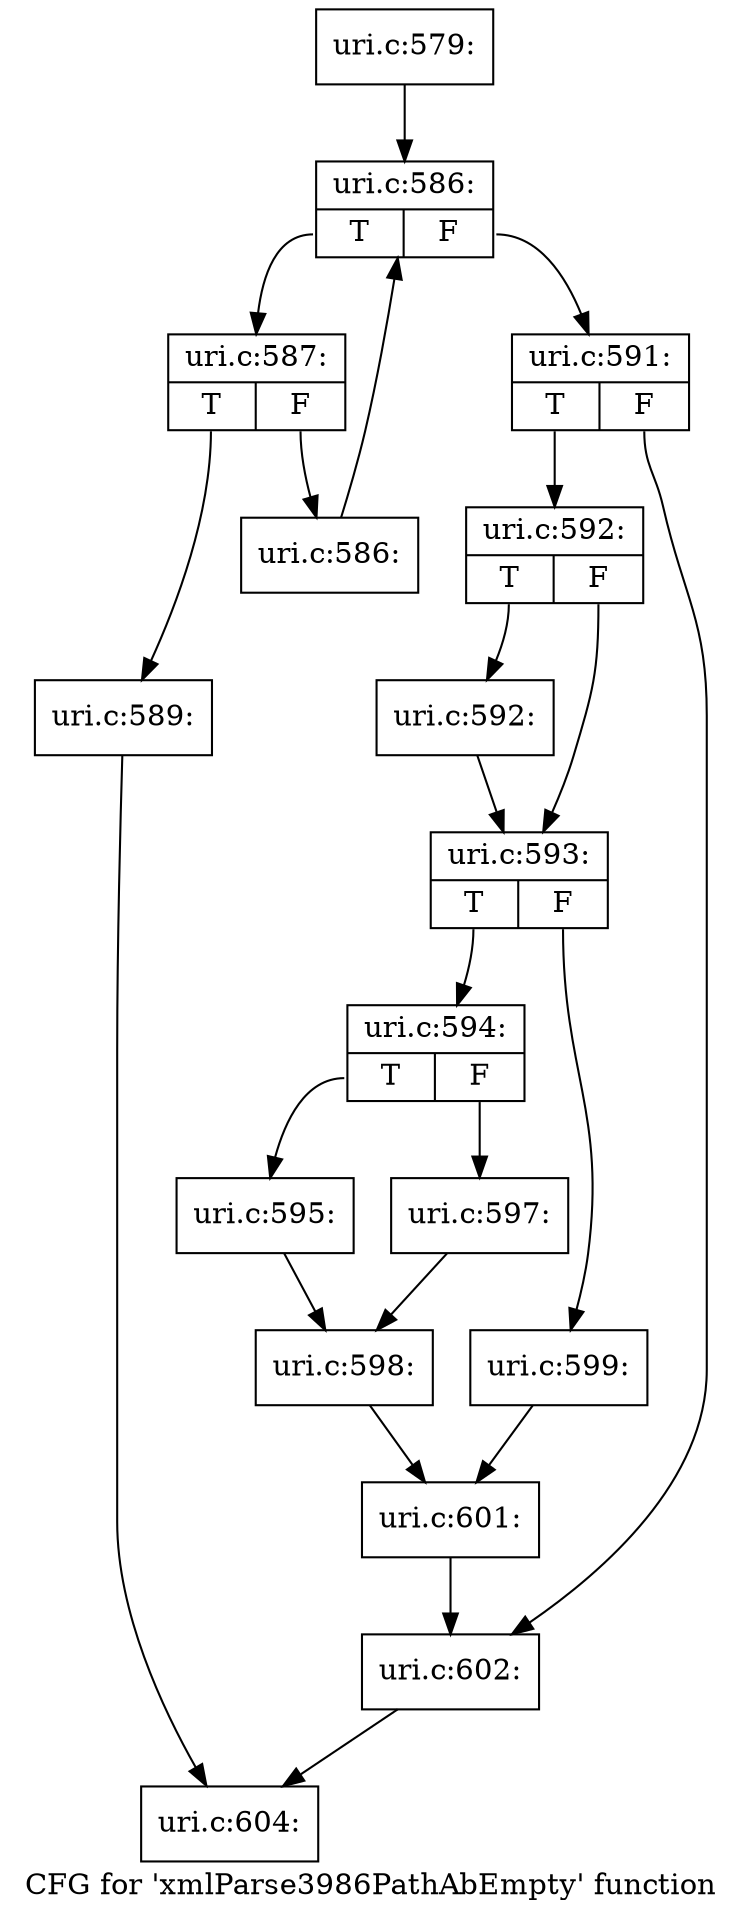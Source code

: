digraph "CFG for 'xmlParse3986PathAbEmpty' function" {
	label="CFG for 'xmlParse3986PathAbEmpty' function";

	Node0x5561d68d8220 [shape=record,label="{uri.c:579:}"];
	Node0x5561d68d8220 -> Node0x5561d68dca30;
	Node0x5561d68dca30 [shape=record,label="{uri.c:586:|{<s0>T|<s1>F}}"];
	Node0x5561d68dca30:s0 -> Node0x5561d68dcee0;
	Node0x5561d68dca30:s1 -> Node0x5561d68dcc50;
	Node0x5561d68dcee0 [shape=record,label="{uri.c:587:|{<s0>T|<s1>F}}"];
	Node0x5561d68dcee0:s0 -> Node0x5561d68ddc30;
	Node0x5561d68dcee0:s1 -> Node0x5561d68ddc80;
	Node0x5561d68ddc30 [shape=record,label="{uri.c:589:}"];
	Node0x5561d68ddc30 -> Node0x5561d68d8270;
	Node0x5561d68ddc80 [shape=record,label="{uri.c:586:}"];
	Node0x5561d68ddc80 -> Node0x5561d68dca30;
	Node0x5561d68dcc50 [shape=record,label="{uri.c:591:|{<s0>T|<s1>F}}"];
	Node0x5561d68dcc50:s0 -> Node0x5561d68de170;
	Node0x5561d68dcc50:s1 -> Node0x5561d68de1c0;
	Node0x5561d68de170 [shape=record,label="{uri.c:592:|{<s0>T|<s1>F}}"];
	Node0x5561d68de170:s0 -> Node0x5561d68de580;
	Node0x5561d68de170:s1 -> Node0x5561d68de5d0;
	Node0x5561d68de580 [shape=record,label="{uri.c:592:}"];
	Node0x5561d68de580 -> Node0x5561d68de5d0;
	Node0x5561d68de5d0 [shape=record,label="{uri.c:593:|{<s0>T|<s1>F}}"];
	Node0x5561d68de5d0:s0 -> Node0x5561d68debc0;
	Node0x5561d68de5d0:s1 -> Node0x5561d68dec60;
	Node0x5561d68debc0 [shape=record,label="{uri.c:594:|{<s0>T|<s1>F}}"];
	Node0x5561d68debc0:s0 -> Node0x5561d68df110;
	Node0x5561d68debc0:s1 -> Node0x5561d68df1b0;
	Node0x5561d68df110 [shape=record,label="{uri.c:595:}"];
	Node0x5561d68df110 -> Node0x5561d68df160;
	Node0x5561d68df1b0 [shape=record,label="{uri.c:597:}"];
	Node0x5561d68df1b0 -> Node0x5561d68df160;
	Node0x5561d68df160 [shape=record,label="{uri.c:598:}"];
	Node0x5561d68df160 -> Node0x5561d68dec10;
	Node0x5561d68dec60 [shape=record,label="{uri.c:599:}"];
	Node0x5561d68dec60 -> Node0x5561d68dec10;
	Node0x5561d68dec10 [shape=record,label="{uri.c:601:}"];
	Node0x5561d68dec10 -> Node0x5561d68de1c0;
	Node0x5561d68de1c0 [shape=record,label="{uri.c:602:}"];
	Node0x5561d68de1c0 -> Node0x5561d68d8270;
	Node0x5561d68d8270 [shape=record,label="{uri.c:604:}"];
}
